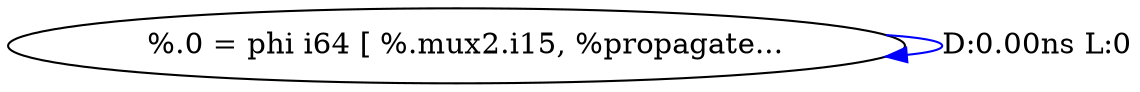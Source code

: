 digraph {
Node0x333b770[label="  %.0 = phi i64 [ %.mux2.i15, %propagate..."];
Node0x333b770 -> Node0x333b770[label="D:0.00ns L:0",color=blue];
}
